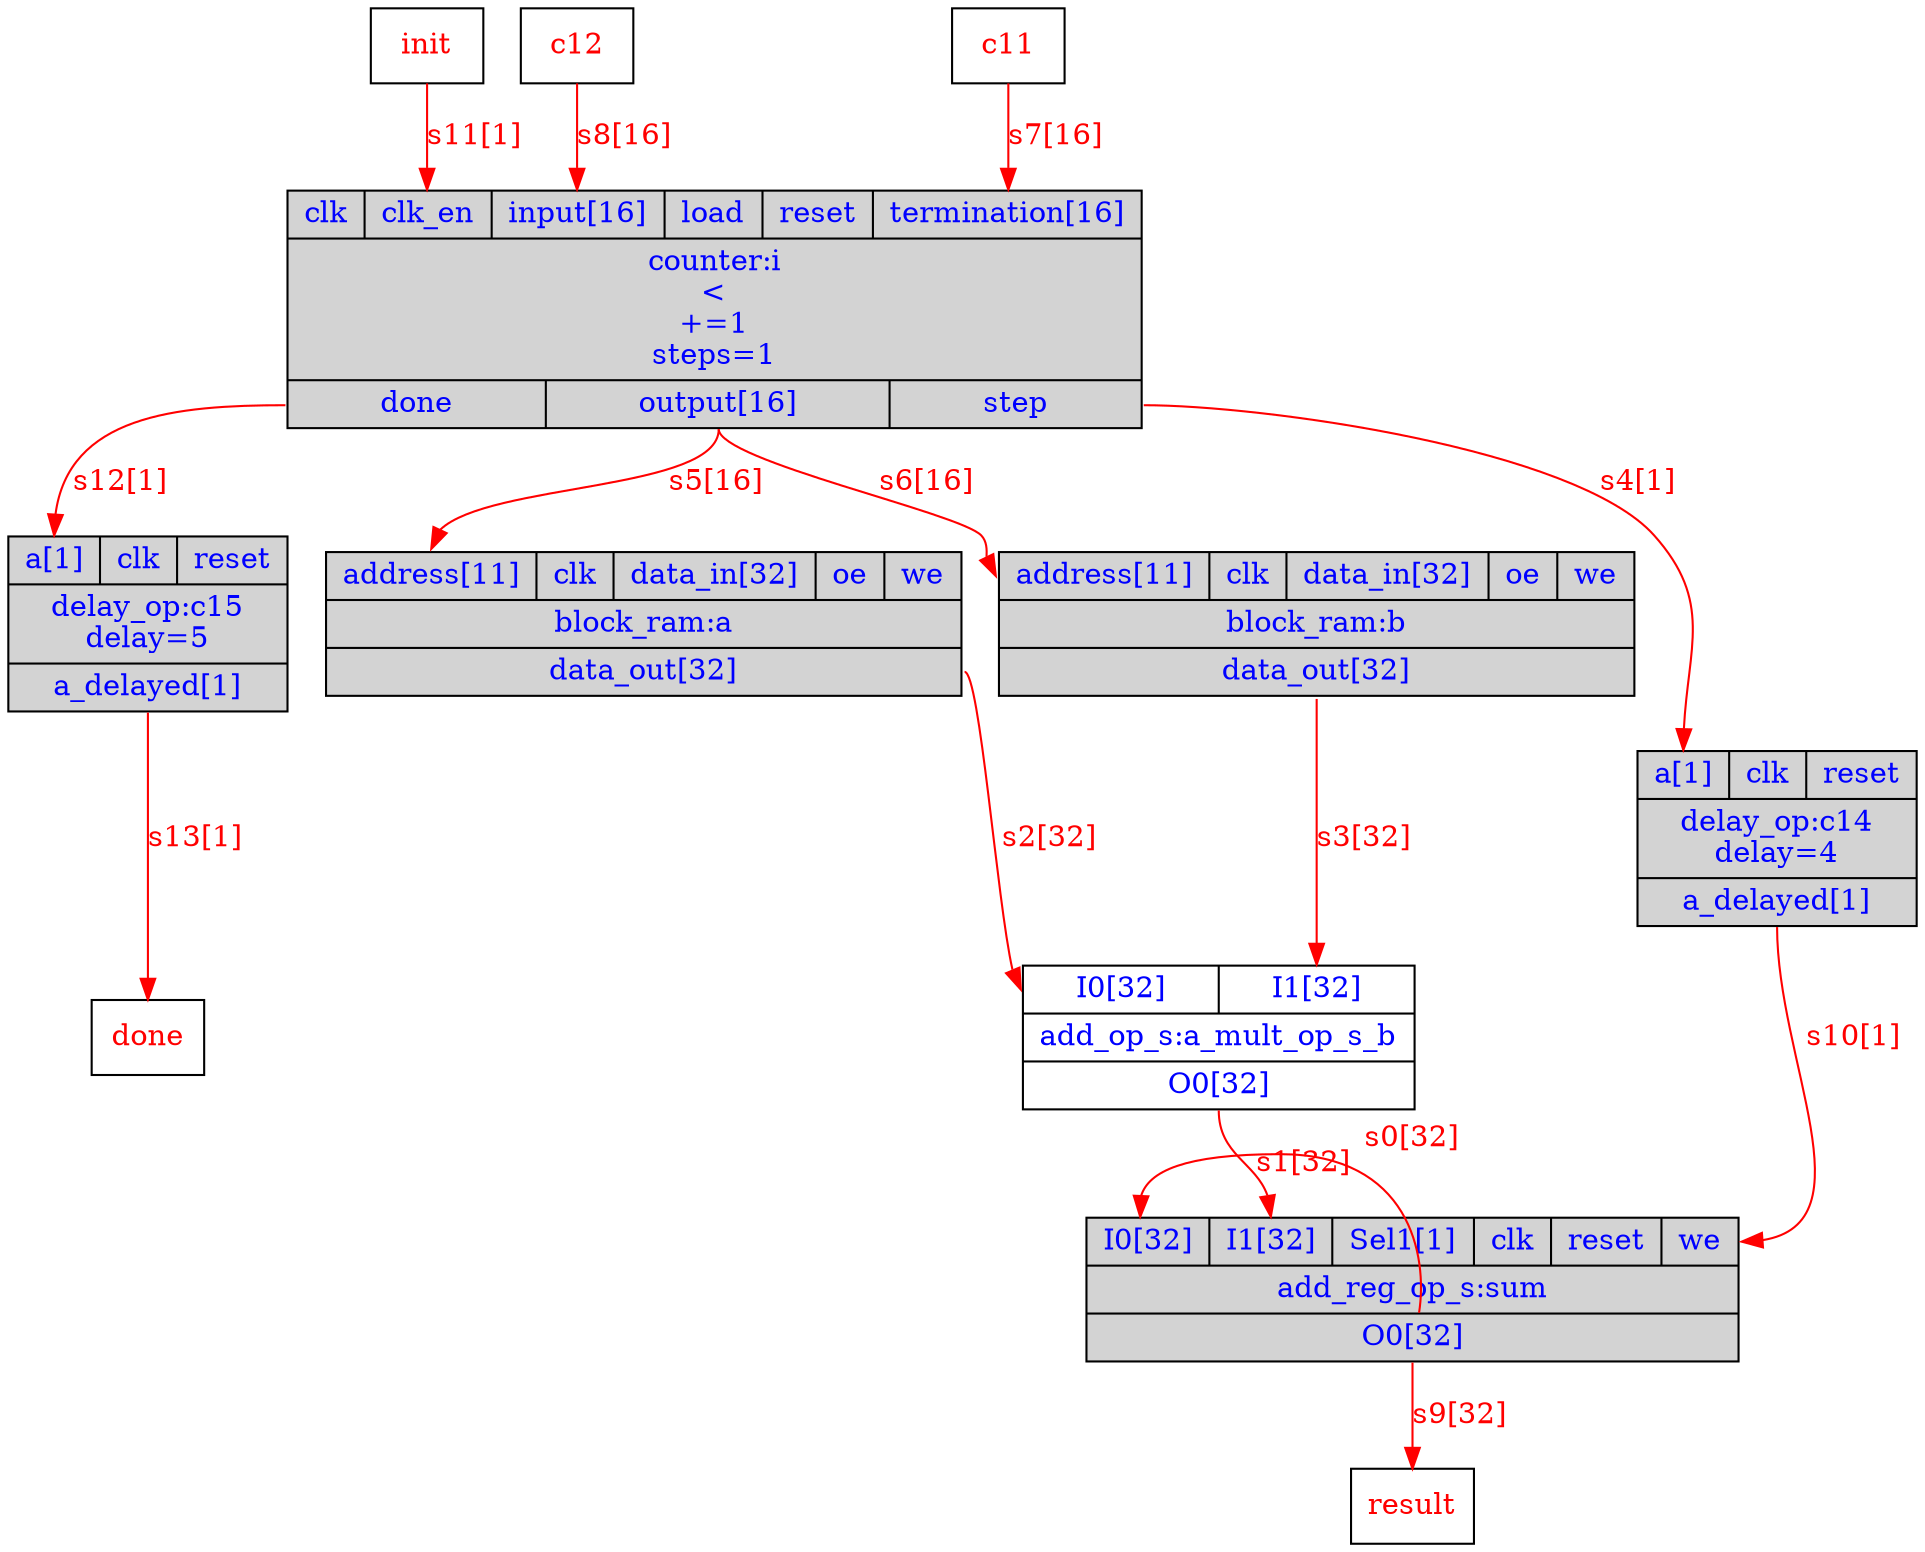 digraph diagram {
// Components (Nodes) 
"i" [shape=record, fontcolor=blue, style="filled", fillcolor="lightgray", label="{{<clk>clk|<clk_en>clk_en|<input>input[16]|<load>load|<reset>reset|<termination>termination[16]}|counter:i\n\<\n+=1\nsteps=1|{<done>done|<output>output[16]|<step>step}}"]; 
"sum" [shape=record, fontcolor=blue, style="filled", fillcolor="lightgray", label="{{<I0>I0[32]|<I1>I1[32]|<Sel1>Sel1[1]|<clk>clk|<reset>reset|<we>we}|add_reg_op_s:sum|{<O0>O0[32]}}"]; 
"a_mult_op_s_b" [shape=record, fontcolor=blue, label="{{<I0>I0[32]|<I1>I1[32]}|add_op_s:a_mult_op_s_b|{<O0>O0[32]}}"]; 
"a" [shape=record, fontcolor=blue, style="filled", fillcolor="lightgray", label="{{<address>address[11]|<clk>clk|<data_in>data_in[32]|<oe>oe|<we>we}|block_ram:a|{<data_out>data_out[32]}}"]; 
"b" [shape=record, fontcolor=blue, style="filled", fillcolor="lightgray", label="{{<address>address[11]|<clk>clk|<data_in>data_in[32]|<oe>oe|<we>we}|block_ram:b|{<data_out>data_out[32]}}"]; 
"init" [shape=msquare fontcolor=red label="init"]"done" [shape=msquare fontcolor=red label="done"]"c11" [shape=msquare fontcolor=red label="c11"]"c12" [shape=msquare fontcolor=red label="c12"]"result" [shape=msquare fontcolor=red label="result"]"c14" [shape=record, fontcolor=blue, style="filled", fillcolor="lightgray", label="{{<a>a[1]|<clk>clk|<reset>reset}|delay_op:c14\ndelay=4|{<a_delayed>a_delayed[1]}}"]; 
"c15" [shape=record, fontcolor=blue, style="filled", fillcolor="lightgray", label="{{<a>a[1]|<clk>clk|<reset>reset}|delay_op:c15\ndelay=5|{<a_delayed>a_delayed[1]}}"]; 
// Signals (Edges) 
"sum":O0 -> "sum":I0[label="s0[32]" color=red fontcolor=red]; 
"a_mult_op_s_b":O0 -> "sum":I1[label="s1[32]" color=red fontcolor=red]; 
"a":data_out -> "a_mult_op_s_b":I0[label="s2[32]" color=red fontcolor=red]; 
"b":data_out -> "a_mult_op_s_b":I1[label="s3[32]" color=red fontcolor=red]; 
"i":step -> "c14":a[label="s4[1]" color=red fontcolor=red]; 
"i":output -> "a":address[label="s5[16]" color=red fontcolor=red]; 
"i":output -> "b":address[label="s6[16]" color=red fontcolor=red]; 
"c11":out -> "i":termination[label="s7[16]" color=red fontcolor=red]; 
"c12":out -> "i":input[label="s8[16]" color=red fontcolor=red]; 
"sum":O0 -> "result":in[label="s9[32]" color=red fontcolor=red]; 
"c14":a_delayed -> "sum":we[label="s10[1]" color=red fontcolor=red]; 
"init":out -> "i":clk_en[label="s11[1]" color=red fontcolor=red]; 
"i":done -> "c15":a[label="s12[1]" color=red fontcolor=red]; 
"c15":a_delayed -> "done":in[label="s13[1]" color=red fontcolor=red]; 
}
